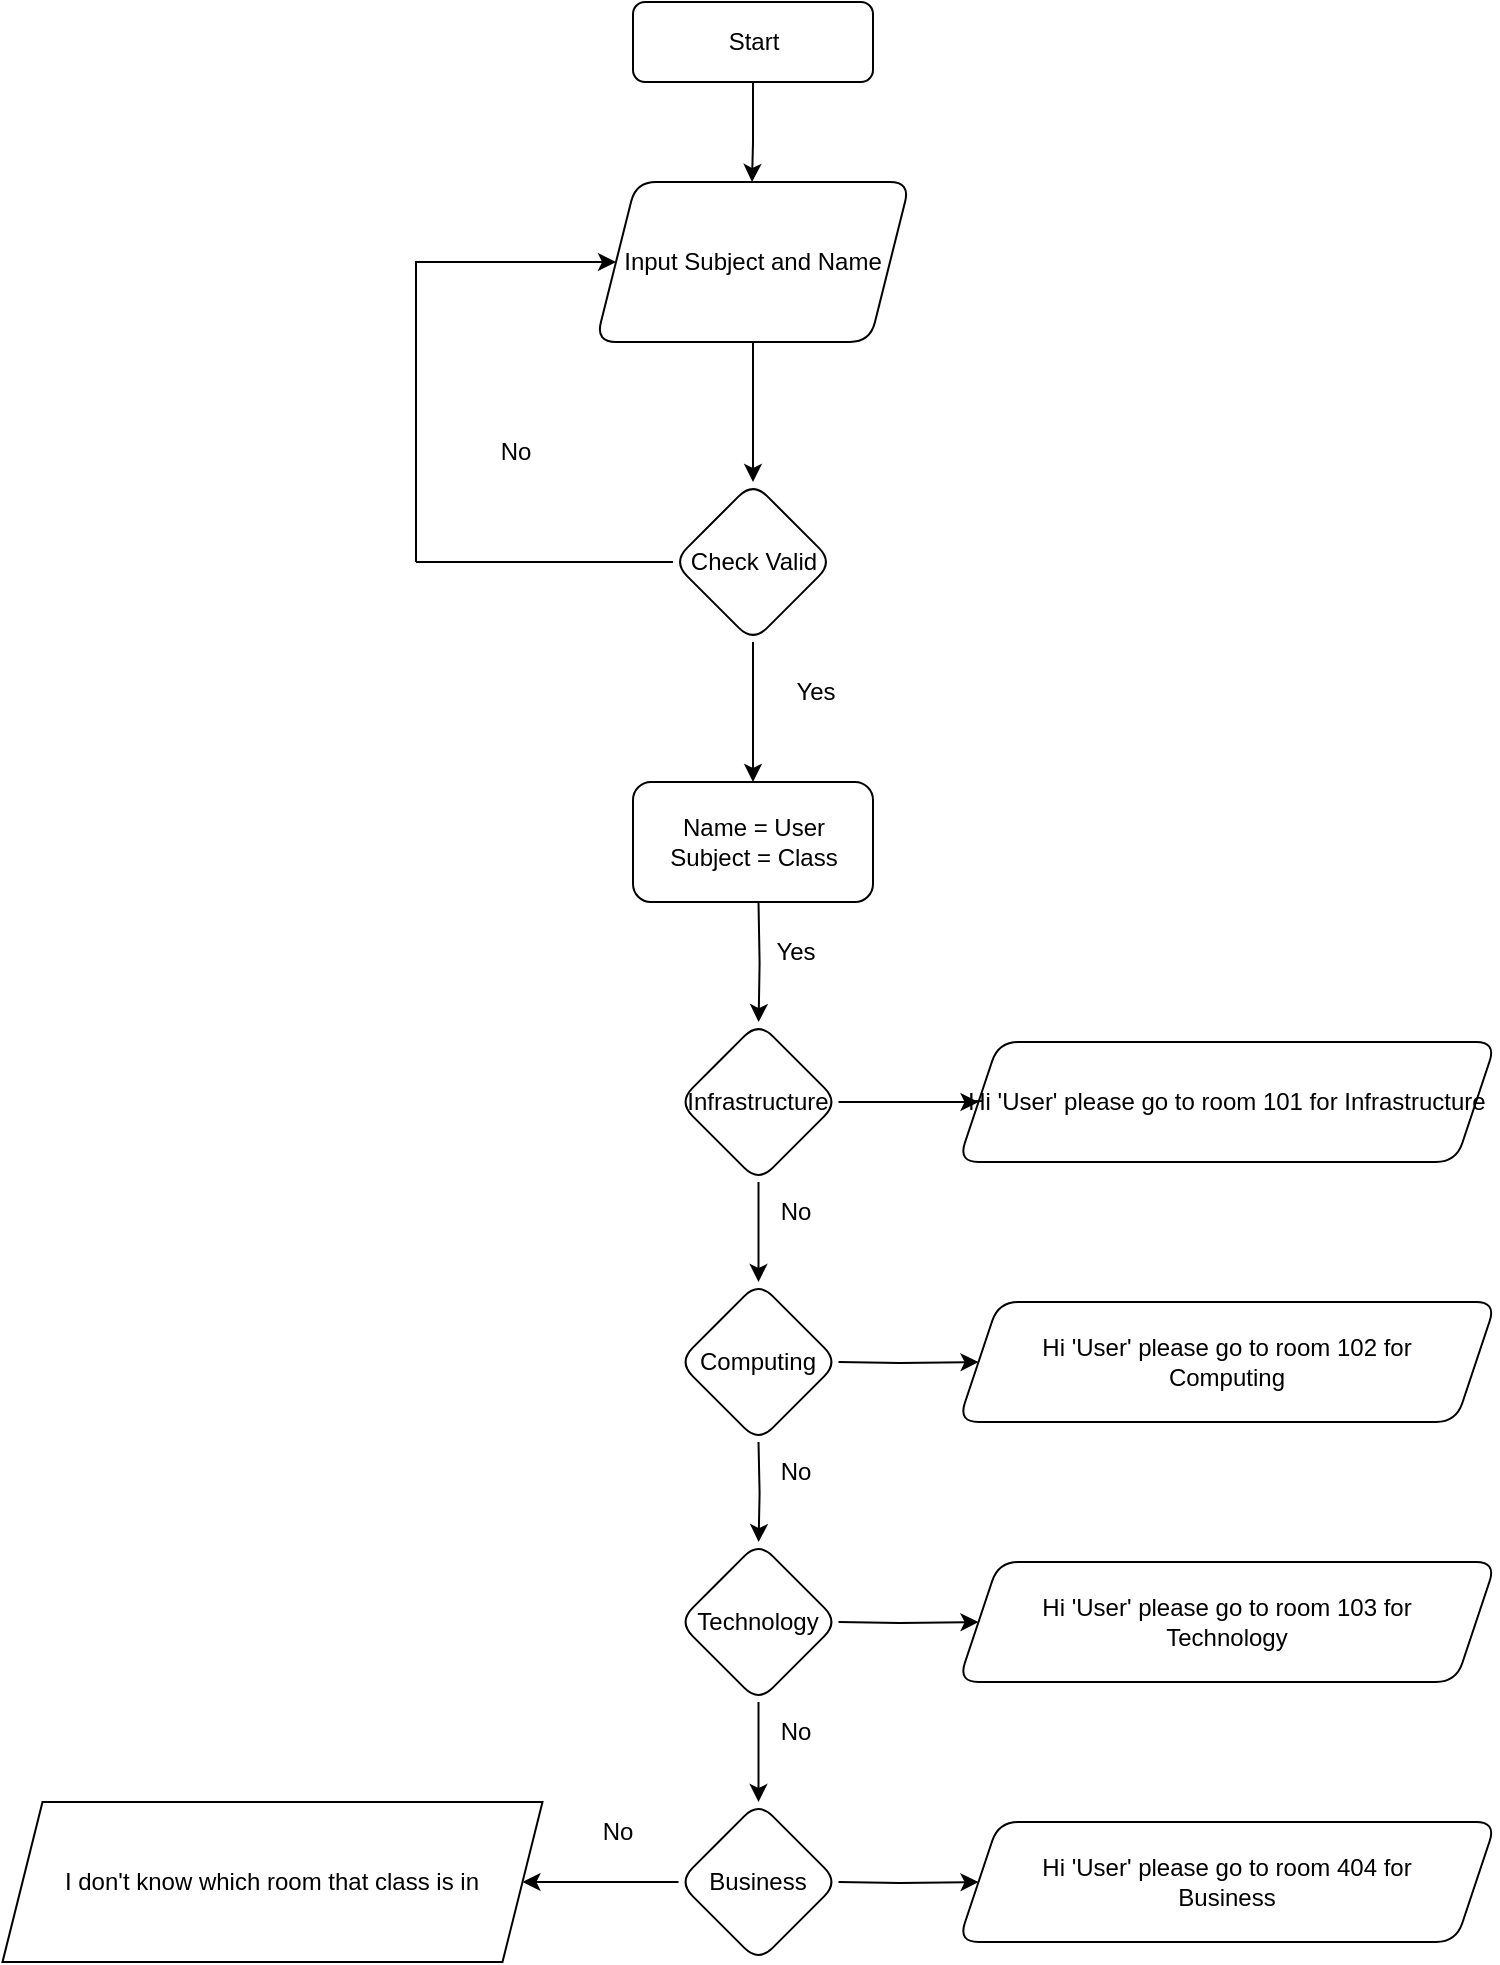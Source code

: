 <mxfile version="16.5.3" type="onedrive"><diagram id="C5RBs43oDa-KdzZeNtuy" name="Page-1"><mxGraphModel dx="1221" dy="566" grid="1" gridSize="10" guides="1" tooltips="1" connect="1" arrows="1" fold="1" page="1" pageScale="1" pageWidth="827" pageHeight="1169" math="0" shadow="0"><root><mxCell id="WIyWlLk6GJQsqaUBKTNV-0"/><mxCell id="WIyWlLk6GJQsqaUBKTNV-1" parent="WIyWlLk6GJQsqaUBKTNV-0"/><mxCell id="YTswgQ_U5KaDqsysowZh-27" value="" style="edgeStyle=orthogonalEdgeStyle;rounded=0;orthogonalLoop=1;jettySize=auto;html=1;" edge="1" parent="WIyWlLk6GJQsqaUBKTNV-1" source="YTswgQ_U5KaDqsysowZh-28" target="YTswgQ_U5KaDqsysowZh-30"><mxGeometry relative="1" as="geometry"><Array as="points"><mxPoint x="388" y="80"/><mxPoint x="388" y="80"/></Array></mxGeometry></mxCell><mxCell id="YTswgQ_U5KaDqsysowZh-28" value="Start" style="rounded=1;whiteSpace=wrap;html=1;fontSize=12;glass=0;strokeWidth=1;shadow=0;" vertex="1" parent="WIyWlLk6GJQsqaUBKTNV-1"><mxGeometry x="328.5" y="10" width="120" height="40" as="geometry"/></mxCell><mxCell id="YTswgQ_U5KaDqsysowZh-29" value="" style="edgeStyle=orthogonalEdgeStyle;rounded=0;orthogonalLoop=1;jettySize=auto;html=1;" edge="1" parent="WIyWlLk6GJQsqaUBKTNV-1" source="YTswgQ_U5KaDqsysowZh-30" target="YTswgQ_U5KaDqsysowZh-33"><mxGeometry relative="1" as="geometry"/></mxCell><mxCell id="YTswgQ_U5KaDqsysowZh-30" value="Input Subject and Name" style="shape=parallelogram;perimeter=parallelogramPerimeter;whiteSpace=wrap;html=1;fixedSize=1;rounded=1;glass=0;strokeWidth=1;shadow=0;" vertex="1" parent="WIyWlLk6GJQsqaUBKTNV-1"><mxGeometry x="310" y="100" width="157" height="80" as="geometry"/></mxCell><mxCell id="YTswgQ_U5KaDqsysowZh-83" style="edgeStyle=orthogonalEdgeStyle;rounded=0;orthogonalLoop=1;jettySize=auto;html=1;exitX=0.5;exitY=1;exitDx=0;exitDy=0;entryX=0.5;entryY=0;entryDx=0;entryDy=0;" edge="1" parent="WIyWlLk6GJQsqaUBKTNV-1" source="YTswgQ_U5KaDqsysowZh-33" target="YTswgQ_U5KaDqsysowZh-78"><mxGeometry relative="1" as="geometry"/></mxCell><mxCell id="YTswgQ_U5KaDqsysowZh-33" value="Check Valid" style="rhombus;whiteSpace=wrap;html=1;rounded=1;glass=0;strokeWidth=1;shadow=0;" vertex="1" parent="WIyWlLk6GJQsqaUBKTNV-1"><mxGeometry x="348.5" y="250" width="80" height="80" as="geometry"/></mxCell><mxCell id="YTswgQ_U5KaDqsysowZh-34" style="edgeStyle=orthogonalEdgeStyle;rounded=0;orthogonalLoop=1;jettySize=auto;html=1;" edge="1" parent="WIyWlLk6GJQsqaUBKTNV-1"><mxGeometry relative="1" as="geometry"><mxPoint x="240" y="100" as="sourcePoint"/><mxPoint x="240" y="100" as="targetPoint"/></mxGeometry></mxCell><mxCell id="YTswgQ_U5KaDqsysowZh-35" value="No" style="text;html=1;strokeColor=none;fillColor=none;align=center;verticalAlign=middle;whiteSpace=wrap;rounded=0;" vertex="1" parent="WIyWlLk6GJQsqaUBKTNV-1"><mxGeometry x="240" y="220" width="60" height="30" as="geometry"/></mxCell><mxCell id="YTswgQ_U5KaDqsysowZh-36" value="" style="edgeStyle=orthogonalEdgeStyle;rounded=0;orthogonalLoop=1;jettySize=auto;html=1;" edge="1" parent="WIyWlLk6GJQsqaUBKTNV-1" target="YTswgQ_U5KaDqsysowZh-42"><mxGeometry relative="1" as="geometry"><mxPoint x="391.25" y="460" as="sourcePoint"/></mxGeometry></mxCell><mxCell id="YTswgQ_U5KaDqsysowZh-40" value="" style="edgeStyle=orthogonalEdgeStyle;rounded=0;orthogonalLoop=1;jettySize=auto;html=1;" edge="1" parent="WIyWlLk6GJQsqaUBKTNV-1" source="YTswgQ_U5KaDqsysowZh-42" target="YTswgQ_U5KaDqsysowZh-46"><mxGeometry relative="1" as="geometry"/></mxCell><mxCell id="YTswgQ_U5KaDqsysowZh-67" value="" style="edgeStyle=orthogonalEdgeStyle;rounded=0;orthogonalLoop=1;jettySize=auto;html=1;" edge="1" parent="WIyWlLk6GJQsqaUBKTNV-1" source="YTswgQ_U5KaDqsysowZh-42" target="YTswgQ_U5KaDqsysowZh-66"><mxGeometry relative="1" as="geometry"/></mxCell><mxCell id="YTswgQ_U5KaDqsysowZh-42" value="Infrastructure" style="rhombus;whiteSpace=wrap;html=1;rounded=1;glass=0;strokeWidth=1;shadow=0;" vertex="1" parent="WIyWlLk6GJQsqaUBKTNV-1"><mxGeometry x="351.25" y="520" width="80" height="80" as="geometry"/></mxCell><mxCell id="YTswgQ_U5KaDqsysowZh-43" value="I don't know which room that class is in" style="shape=parallelogram;perimeter=parallelogramPerimeter;whiteSpace=wrap;html=1;fixedSize=1;" vertex="1" parent="WIyWlLk6GJQsqaUBKTNV-1"><mxGeometry x="13.25" y="910" width="270" height="80" as="geometry"/></mxCell><mxCell id="YTswgQ_U5KaDqsysowZh-46" value="Computing" style="rhombus;whiteSpace=wrap;html=1;rounded=1;glass=0;strokeWidth=1;shadow=0;" vertex="1" parent="WIyWlLk6GJQsqaUBKTNV-1"><mxGeometry x="351.25" y="650" width="80" height="80" as="geometry"/></mxCell><mxCell id="YTswgQ_U5KaDqsysowZh-48" value="No" style="text;html=1;strokeColor=none;fillColor=none;align=center;verticalAlign=middle;whiteSpace=wrap;rounded=0;" vertex="1" parent="WIyWlLk6GJQsqaUBKTNV-1"><mxGeometry x="291.25" y="910" width="60" height="30" as="geometry"/></mxCell><mxCell id="YTswgQ_U5KaDqsysowZh-49" value="Yes" style="text;html=1;strokeColor=none;fillColor=none;align=center;verticalAlign=middle;whiteSpace=wrap;rounded=0;" vertex="1" parent="WIyWlLk6GJQsqaUBKTNV-1"><mxGeometry x="379.75" y="470" width="60" height="30" as="geometry"/></mxCell><mxCell id="YTswgQ_U5KaDqsysowZh-50" value="No" style="text;html=1;strokeColor=none;fillColor=none;align=center;verticalAlign=middle;whiteSpace=wrap;rounded=0;" vertex="1" parent="WIyWlLk6GJQsqaUBKTNV-1"><mxGeometry x="379.75" y="600" width="60" height="30" as="geometry"/></mxCell><mxCell id="YTswgQ_U5KaDqsysowZh-58" value="" style="endArrow=none;html=1;rounded=0;entryX=0;entryY=0.5;entryDx=0;entryDy=0;" edge="1" parent="WIyWlLk6GJQsqaUBKTNV-1" target="YTswgQ_U5KaDqsysowZh-33"><mxGeometry width="50" height="50" relative="1" as="geometry"><mxPoint x="220" y="290" as="sourcePoint"/><mxPoint x="361.5" y="280" as="targetPoint"/><Array as="points"/></mxGeometry></mxCell><mxCell id="YTswgQ_U5KaDqsysowZh-59" value="" style="endArrow=classic;html=1;rounded=0;entryX=0;entryY=0.5;entryDx=0;entryDy=0;" edge="1" parent="WIyWlLk6GJQsqaUBKTNV-1" target="YTswgQ_U5KaDqsysowZh-30"><mxGeometry width="50" height="50" relative="1" as="geometry"><mxPoint x="220" y="290" as="sourcePoint"/><mxPoint x="440" y="120" as="targetPoint"/><Array as="points"><mxPoint x="220" y="140"/></Array></mxGeometry></mxCell><mxCell id="YTswgQ_U5KaDqsysowZh-63" value="" style="edgeStyle=orthogonalEdgeStyle;rounded=0;orthogonalLoop=1;jettySize=auto;html=1;" edge="1" parent="WIyWlLk6GJQsqaUBKTNV-1" target="YTswgQ_U5KaDqsysowZh-64"><mxGeometry relative="1" as="geometry"><mxPoint x="391.25" y="730" as="sourcePoint"/></mxGeometry></mxCell><mxCell id="YTswgQ_U5KaDqsysowZh-64" value="Technology" style="rhombus;whiteSpace=wrap;html=1;rounded=1;glass=0;strokeWidth=1;shadow=0;" vertex="1" parent="WIyWlLk6GJQsqaUBKTNV-1"><mxGeometry x="351.25" y="780" width="80" height="80" as="geometry"/></mxCell><mxCell id="YTswgQ_U5KaDqsysowZh-65" value="No" style="text;html=1;strokeColor=none;fillColor=none;align=center;verticalAlign=middle;whiteSpace=wrap;rounded=0;" vertex="1" parent="WIyWlLk6GJQsqaUBKTNV-1"><mxGeometry x="379.75" y="730" width="60" height="30" as="geometry"/></mxCell><mxCell id="YTswgQ_U5KaDqsysowZh-66" value="Hi 'User' please go to room 101 for Infrastructure" style="shape=parallelogram;perimeter=parallelogramPerimeter;whiteSpace=wrap;html=1;fixedSize=1;rounded=1;glass=0;strokeWidth=1;shadow=0;" vertex="1" parent="WIyWlLk6GJQsqaUBKTNV-1"><mxGeometry x="491.25" y="530" width="268.75" height="60" as="geometry"/></mxCell><mxCell id="YTswgQ_U5KaDqsysowZh-68" value="" style="edgeStyle=orthogonalEdgeStyle;rounded=0;orthogonalLoop=1;jettySize=auto;html=1;" edge="1" parent="WIyWlLk6GJQsqaUBKTNV-1" target="YTswgQ_U5KaDqsysowZh-69"><mxGeometry relative="1" as="geometry"><mxPoint x="431.25" y="690" as="sourcePoint"/></mxGeometry></mxCell><mxCell id="YTswgQ_U5KaDqsysowZh-69" value="Hi 'User' please go to room 102 for &lt;br&gt;Computing" style="shape=parallelogram;perimeter=parallelogramPerimeter;whiteSpace=wrap;html=1;fixedSize=1;rounded=1;glass=0;strokeWidth=1;shadow=0;" vertex="1" parent="WIyWlLk6GJQsqaUBKTNV-1"><mxGeometry x="491.25" y="660" width="268.75" height="60" as="geometry"/></mxCell><mxCell id="YTswgQ_U5KaDqsysowZh-70" value="" style="edgeStyle=orthogonalEdgeStyle;rounded=0;orthogonalLoop=1;jettySize=auto;html=1;" edge="1" parent="WIyWlLk6GJQsqaUBKTNV-1" target="YTswgQ_U5KaDqsysowZh-71"><mxGeometry relative="1" as="geometry"><mxPoint x="431.25" y="820" as="sourcePoint"/></mxGeometry></mxCell><mxCell id="YTswgQ_U5KaDqsysowZh-71" value="Hi 'User' please go to room 103 for &lt;br&gt;Technology" style="shape=parallelogram;perimeter=parallelogramPerimeter;whiteSpace=wrap;html=1;fixedSize=1;rounded=1;glass=0;strokeWidth=1;shadow=0;" vertex="1" parent="WIyWlLk6GJQsqaUBKTNV-1"><mxGeometry x="491.25" y="790" width="268.75" height="60" as="geometry"/></mxCell><mxCell id="YTswgQ_U5KaDqsysowZh-86" style="edgeStyle=orthogonalEdgeStyle;rounded=0;orthogonalLoop=1;jettySize=auto;html=1;exitX=0;exitY=0.5;exitDx=0;exitDy=0;entryX=1;entryY=0.5;entryDx=0;entryDy=0;" edge="1" parent="WIyWlLk6GJQsqaUBKTNV-1" source="YTswgQ_U5KaDqsysowZh-72" target="YTswgQ_U5KaDqsysowZh-43"><mxGeometry relative="1" as="geometry"/></mxCell><mxCell id="YTswgQ_U5KaDqsysowZh-72" value="Business" style="rhombus;whiteSpace=wrap;html=1;rounded=1;glass=0;strokeWidth=1;shadow=0;" vertex="1" parent="WIyWlLk6GJQsqaUBKTNV-1"><mxGeometry x="351.25" y="910" width="80" height="80" as="geometry"/></mxCell><mxCell id="YTswgQ_U5KaDqsysowZh-73" value="" style="edgeStyle=orthogonalEdgeStyle;rounded=0;orthogonalLoop=1;jettySize=auto;html=1;" edge="1" parent="WIyWlLk6GJQsqaUBKTNV-1" target="YTswgQ_U5KaDqsysowZh-74"><mxGeometry relative="1" as="geometry"><mxPoint x="431.25" y="950" as="sourcePoint"/></mxGeometry></mxCell><mxCell id="YTswgQ_U5KaDqsysowZh-74" value="Hi 'User' please go to room 404 for&lt;br&gt;Business" style="shape=parallelogram;perimeter=parallelogramPerimeter;whiteSpace=wrap;html=1;fixedSize=1;rounded=1;glass=0;strokeWidth=1;shadow=0;" vertex="1" parent="WIyWlLk6GJQsqaUBKTNV-1"><mxGeometry x="491.25" y="920" width="268.75" height="60" as="geometry"/></mxCell><mxCell id="YTswgQ_U5KaDqsysowZh-76" value="" style="edgeStyle=orthogonalEdgeStyle;rounded=0;orthogonalLoop=1;jettySize=auto;html=1;" edge="1" parent="WIyWlLk6GJQsqaUBKTNV-1"><mxGeometry relative="1" as="geometry"><mxPoint x="391.25" y="860" as="sourcePoint"/><mxPoint x="391.25" y="910" as="targetPoint"/></mxGeometry></mxCell><mxCell id="YTswgQ_U5KaDqsysowZh-77" value="No" style="text;html=1;strokeColor=none;fillColor=none;align=center;verticalAlign=middle;whiteSpace=wrap;rounded=0;" vertex="1" parent="WIyWlLk6GJQsqaUBKTNV-1"><mxGeometry x="379.75" y="860" width="60" height="30" as="geometry"/></mxCell><mxCell id="YTswgQ_U5KaDqsysowZh-78" value="Name = User&lt;br&gt;Subject = Class" style="whiteSpace=wrap;html=1;rounded=1;glass=0;strokeWidth=1;shadow=0;" vertex="1" parent="WIyWlLk6GJQsqaUBKTNV-1"><mxGeometry x="328.5" y="400" width="120" height="60" as="geometry"/></mxCell><mxCell id="YTswgQ_U5KaDqsysowZh-84" value="Yes" style="text;html=1;strokeColor=none;fillColor=none;align=center;verticalAlign=middle;whiteSpace=wrap;rounded=0;" vertex="1" parent="WIyWlLk6GJQsqaUBKTNV-1"><mxGeometry x="390" y="340" width="60" height="30" as="geometry"/></mxCell></root></mxGraphModel></diagram></mxfile>